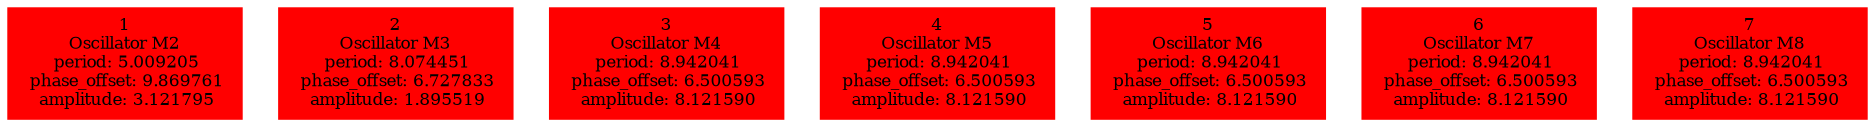  digraph g{ forcelabels=true;
1 [label=<1<BR />Oscillator M2<BR /> period: 5.009205<BR /> phase_offset: 9.869761<BR /> amplitude: 3.121795>, shape=box,color=red,style=filled,fontsize=8];2 [label=<2<BR />Oscillator M3<BR /> period: 8.074451<BR /> phase_offset: 6.727833<BR /> amplitude: 1.895519>, shape=box,color=red,style=filled,fontsize=8];3 [label=<3<BR />Oscillator M4<BR /> period: 8.942041<BR /> phase_offset: 6.500593<BR /> amplitude: 8.121590>, shape=box,color=red,style=filled,fontsize=8];4 [label=<4<BR />Oscillator M5<BR /> period: 8.942041<BR /> phase_offset: 6.500593<BR /> amplitude: 8.121590>, shape=box,color=red,style=filled,fontsize=8];5 [label=<5<BR />Oscillator M6<BR /> period: 8.942041<BR /> phase_offset: 6.500593<BR /> amplitude: 8.121590>, shape=box,color=red,style=filled,fontsize=8];6 [label=<6<BR />Oscillator M7<BR /> period: 8.942041<BR /> phase_offset: 6.500593<BR /> amplitude: 8.121590>, shape=box,color=red,style=filled,fontsize=8];7 [label=<7<BR />Oscillator M8<BR /> period: 8.942041<BR /> phase_offset: 6.500593<BR /> amplitude: 8.121590>, shape=box,color=red,style=filled,fontsize=8]; }
